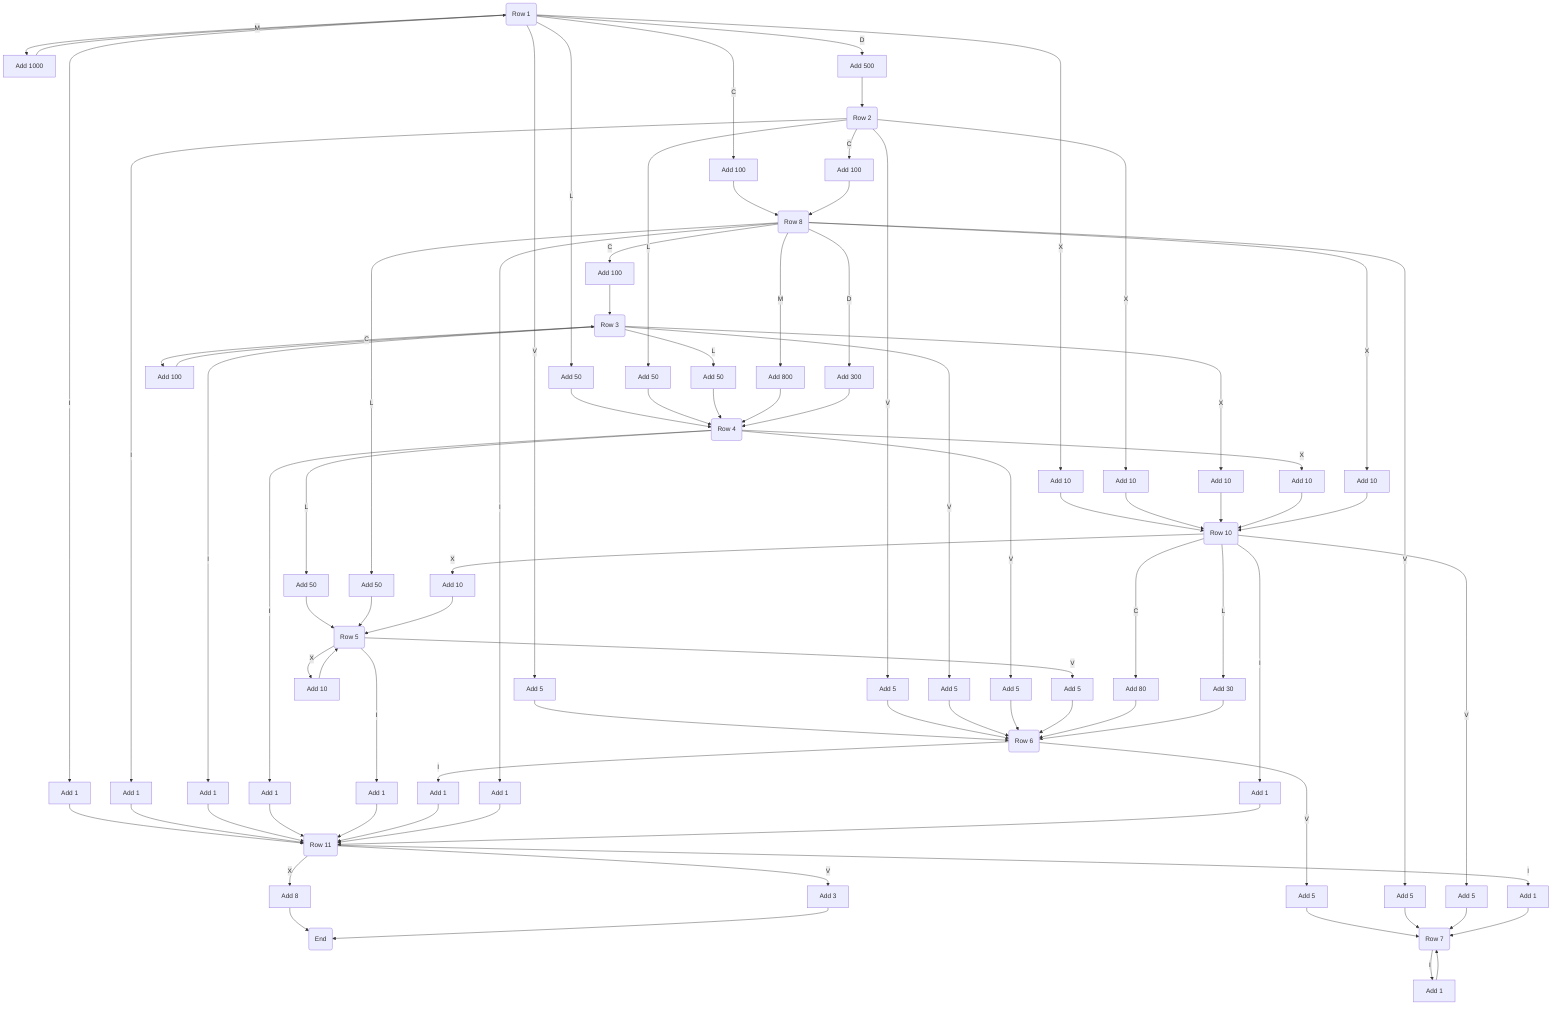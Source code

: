 graph TD
A(Row 1) --> |M| AA[Add 1000]
A --> |D| AB[Add 500]
A --> |C| AC[Add 100]
A --> |L| AD[Add 50]
A --> |X| AE[Add 10]
A --> |V| AF[Add 5]
A --> |I| AG[Add 1]

AA --> A
AB --> B
AC --> H
AD --> D
AE --> I
AF --> F
AG --> J

B(Row 2) --> |C| BA[Add 100]
B --> |L| BB[Add 50]
B --> |X| BC[Add 10]
B --> |V| BD[Add 5]
B --> |I| BE[Add 1]

BA --> H
BB --> D
BC --> I
BD --> F
BE --> J

C(Row 3) --> |C| CA[Add 100]
C --> |L| CB[Add 50]
C --> |X| CC[Add 10]
C --> |V| CD[Add 5]
C --> |I| CE[Add 1]

CA --> C
CB --> D
CC --> I
CD --> F
CE --> J

D(Row 4) --> |L| DA[Add 50]
D --> |X| DB[Add 10]
D --> |V| DC[Add 5]
D --> |I| DD[Add 1]

DA --> E
DB --> I
DC --> F
DD --> J

E(Row 5) --> |X| EA[Add 10]
E --> |V| EB[Add 5]
E --> |I| EC[Add 1]

EA --> E
EB --> F
EC --> J

F(Row 6) --> |V| FA[Add 5]
F --> |I| FB[Add 1]

FA --> G
FB --> J

G(Row 7) --> |I| GA[Add 1]

GA --> G

H(Row 8) --> |M| HA[Add 800]
H --> |D| HB[Add 300]
H --> |C| HC[Add 100]
H --> |L| HD[Add 50]
H --> |X| HE[Add 10]
H --> |V| HF[Add 5]
H --> |I| HG[Add 1]

HA --> D
HB --> D
HC --> C
HD --> E
HE --> I
HF --> G
HG --> J

I(Row 10) --> |C| IA[Add 80]
I --> |L| IB[Add 30]
I --> |X| IC[Add 10]
I --> |V| ID[Add 5]
I --> |I| IE[Add 1]

IA --> F
IB --> F
IC --> E
ID --> G
IE --> J

J(Row 11) --> |X| JA[Add 8]
J --> |V| JB[Add 3]
J --> |I| JC[Add 1]

JA --> 0(End)
JB --> 0
JC --> G
